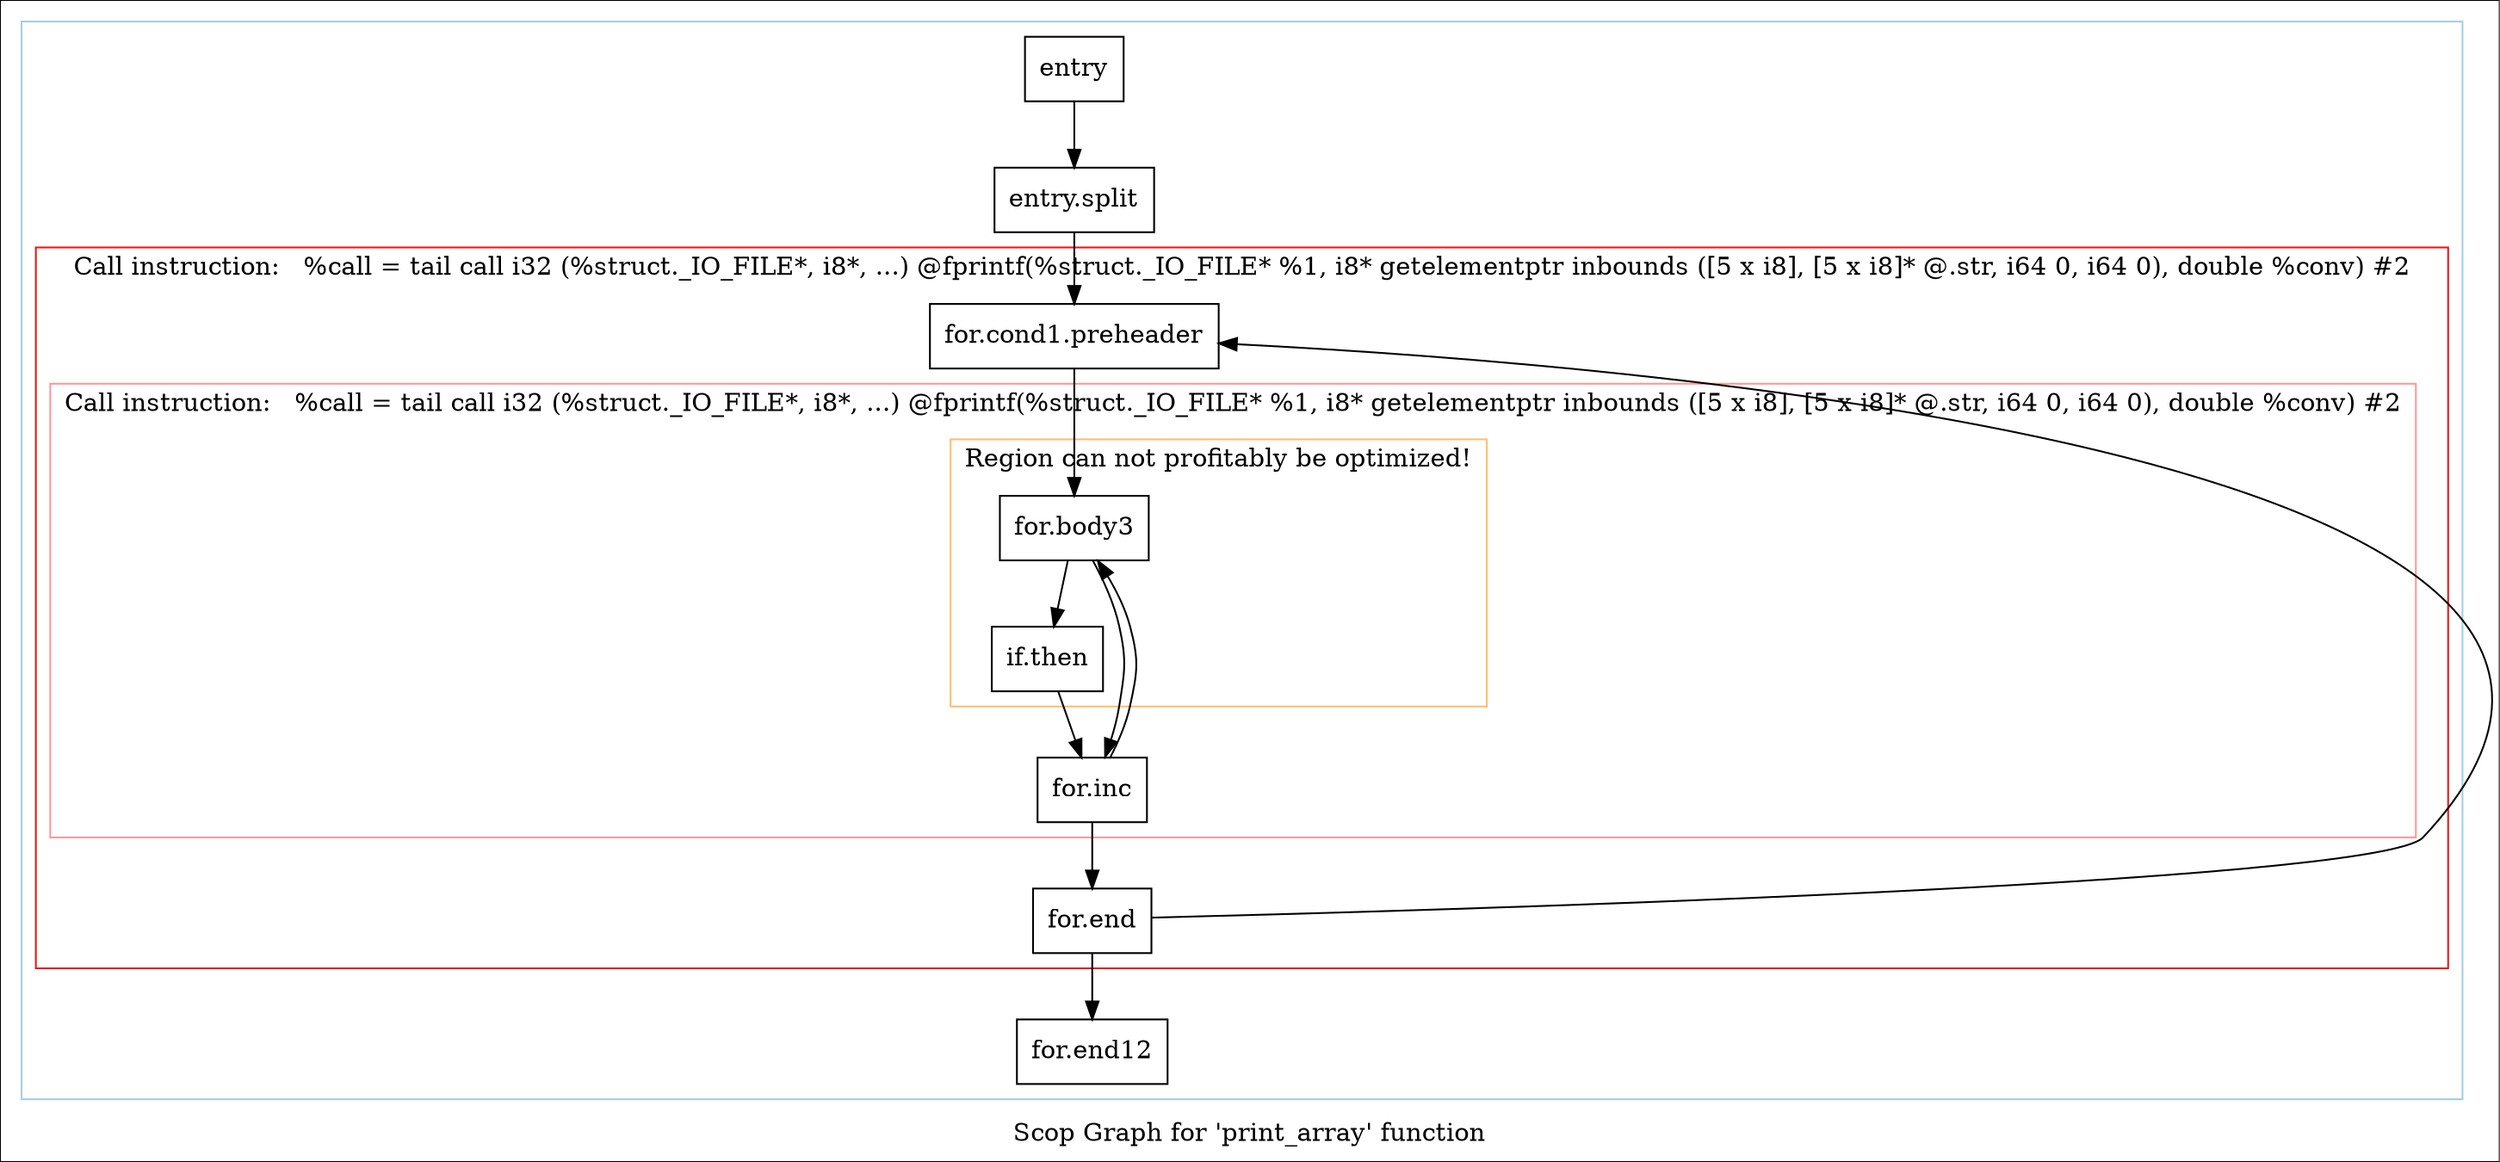 digraph "Scop Graph for 'print_array' function" {
	label="Scop Graph for 'print_array' function";

	Node0x7fffdb5c9180 [shape=record,label="{entry}"];
	Node0x7fffdb5c9180 -> Node0x7fffdb5b7940;
	Node0x7fffdb5b7940 [shape=record,label="{entry.split}"];
	Node0x7fffdb5b7940 -> Node0x7fffdb5b7960;
	Node0x7fffdb5b7960 [shape=record,label="{for.cond1.preheader}"];
	Node0x7fffdb5b7960 -> Node0x7fffdb5b79c0;
	Node0x7fffdb5b79c0 [shape=record,label="{for.body3}"];
	Node0x7fffdb5b79c0 -> Node0x7fffdb5b79e0;
	Node0x7fffdb5b79c0 -> Node0x7fffdb5b7a80;
	Node0x7fffdb5b79e0 [shape=record,label="{if.then}"];
	Node0x7fffdb5b79e0 -> Node0x7fffdb5b7a80;
	Node0x7fffdb5b7a80 [shape=record,label="{for.inc}"];
	Node0x7fffdb5b7a80 -> Node0x7fffdb5b79c0[constraint=false];
	Node0x7fffdb5b7a80 -> Node0x7fffdb5b7ae0;
	Node0x7fffdb5b7ae0 [shape=record,label="{for.end}"];
	Node0x7fffdb5b7ae0 -> Node0x7fffdb5b7960[constraint=false];
	Node0x7fffdb5b7ae0 -> Node0x7fffdb5b7b40;
	Node0x7fffdb5b7b40 [shape=record,label="{for.end12}"];
	colorscheme = "paired12"
        subgraph cluster_0x7fffdb5b8530 {
          label = "";
          style = solid;
          color = 1
          subgraph cluster_0x7fffdb5cc3c0 {
            label = "Call instruction:   %call = tail call i32 (%struct._IO_FILE*, i8*, ...) @fprintf(%struct._IO_FILE* %1, i8* getelementptr inbounds ([5 x i8], [5 x i8]* @.str, i64 0, i64 0), double %conv) #2";
            style = solid;
            color = 6
            subgraph cluster_0x7fffdb5b86a0 {
              label = "Call instruction:   %call = tail call i32 (%struct._IO_FILE*, i8*, ...) @fprintf(%struct._IO_FILE* %1, i8* getelementptr inbounds ([5 x i8], [5 x i8]* @.str, i64 0, i64 0), double %conv) #2";
              style = solid;
              color = 5
              subgraph cluster_0x7fffdb5b8f40 {
                label = "Region can not profitably be optimized!";
                style = solid;
                color = 7
                Node0x7fffdb5b79c0;
                Node0x7fffdb5b79e0;
              }
              Node0x7fffdb5b7a80;
            }
            Node0x7fffdb5b7960;
            Node0x7fffdb5b7ae0;
          }
          Node0x7fffdb5c9180;
          Node0x7fffdb5b7940;
          Node0x7fffdb5b7b40;
        }
}
